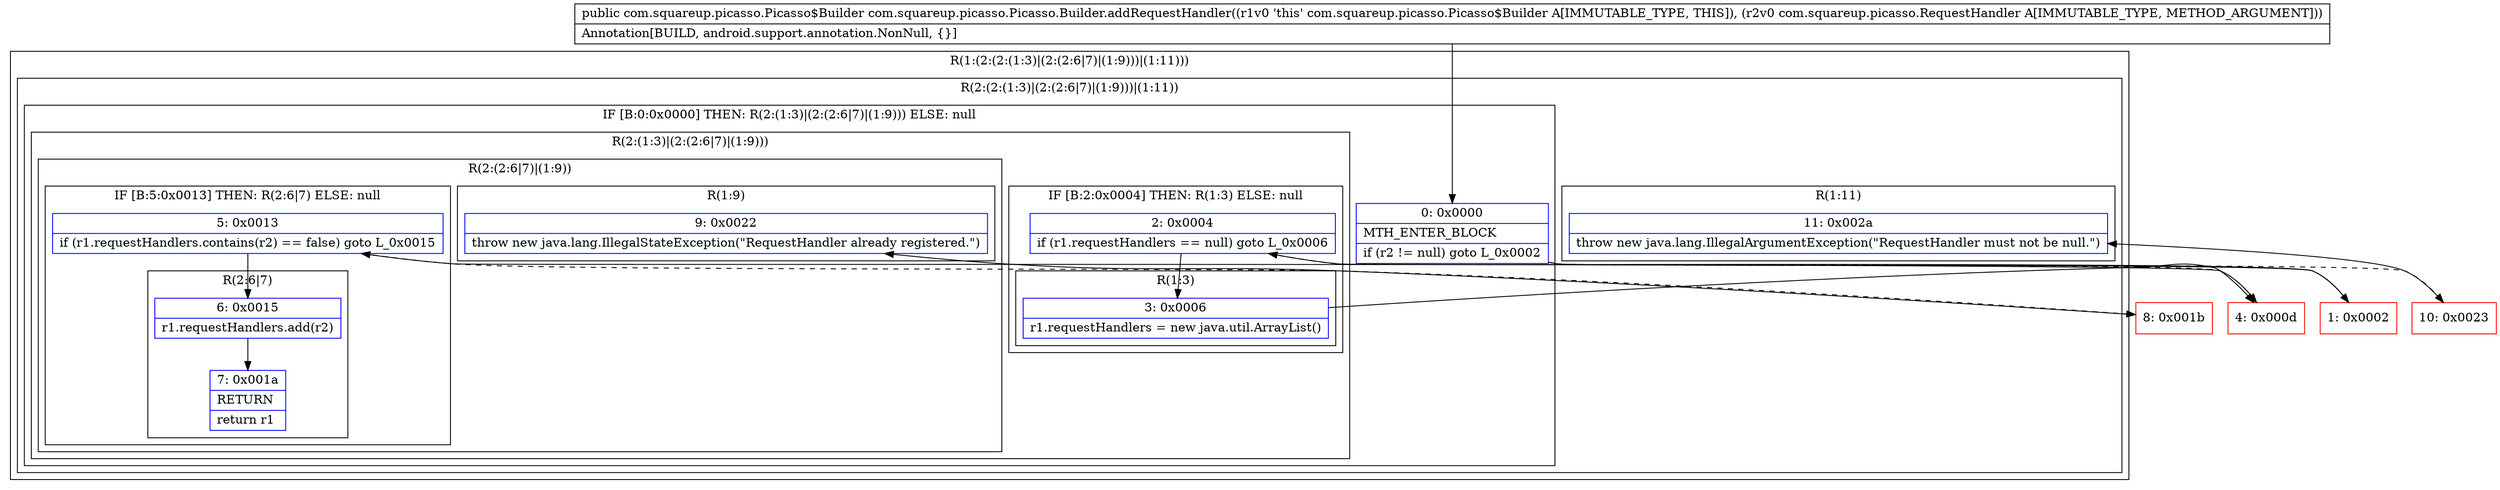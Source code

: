digraph "CFG forcom.squareup.picasso.Picasso.Builder.addRequestHandler(Lcom\/squareup\/picasso\/RequestHandler;)Lcom\/squareup\/picasso\/Picasso$Builder;" {
subgraph cluster_Region_1959658300 {
label = "R(1:(2:(2:(1:3)|(2:(2:6|7)|(1:9)))|(1:11)))";
node [shape=record,color=blue];
subgraph cluster_Region_964989660 {
label = "R(2:(2:(1:3)|(2:(2:6|7)|(1:9)))|(1:11))";
node [shape=record,color=blue];
subgraph cluster_IfRegion_1886750645 {
label = "IF [B:0:0x0000] THEN: R(2:(1:3)|(2:(2:6|7)|(1:9))) ELSE: null";
node [shape=record,color=blue];
Node_0 [shape=record,label="{0\:\ 0x0000|MTH_ENTER_BLOCK\l|if (r2 != null) goto L_0x0002\l}"];
subgraph cluster_Region_493735124 {
label = "R(2:(1:3)|(2:(2:6|7)|(1:9)))";
node [shape=record,color=blue];
subgraph cluster_IfRegion_431946662 {
label = "IF [B:2:0x0004] THEN: R(1:3) ELSE: null";
node [shape=record,color=blue];
Node_2 [shape=record,label="{2\:\ 0x0004|if (r1.requestHandlers == null) goto L_0x0006\l}"];
subgraph cluster_Region_78747711 {
label = "R(1:3)";
node [shape=record,color=blue];
Node_3 [shape=record,label="{3\:\ 0x0006|r1.requestHandlers = new java.util.ArrayList()\l}"];
}
}
subgraph cluster_Region_1487273779 {
label = "R(2:(2:6|7)|(1:9))";
node [shape=record,color=blue];
subgraph cluster_IfRegion_735941535 {
label = "IF [B:5:0x0013] THEN: R(2:6|7) ELSE: null";
node [shape=record,color=blue];
Node_5 [shape=record,label="{5\:\ 0x0013|if (r1.requestHandlers.contains(r2) == false) goto L_0x0015\l}"];
subgraph cluster_Region_1162886793 {
label = "R(2:6|7)";
node [shape=record,color=blue];
Node_6 [shape=record,label="{6\:\ 0x0015|r1.requestHandlers.add(r2)\l}"];
Node_7 [shape=record,label="{7\:\ 0x001a|RETURN\l|return r1\l}"];
}
}
subgraph cluster_Region_1302869628 {
label = "R(1:9)";
node [shape=record,color=blue];
Node_9 [shape=record,label="{9\:\ 0x0022|throw new java.lang.IllegalStateException(\"RequestHandler already registered.\")\l}"];
}
}
}
}
subgraph cluster_Region_981664925 {
label = "R(1:11)";
node [shape=record,color=blue];
Node_11 [shape=record,label="{11\:\ 0x002a|throw new java.lang.IllegalArgumentException(\"RequestHandler must not be null.\")\l}"];
}
}
}
Node_1 [shape=record,color=red,label="{1\:\ 0x0002}"];
Node_4 [shape=record,color=red,label="{4\:\ 0x000d}"];
Node_8 [shape=record,color=red,label="{8\:\ 0x001b}"];
Node_10 [shape=record,color=red,label="{10\:\ 0x0023}"];
MethodNode[shape=record,label="{public com.squareup.picasso.Picasso$Builder com.squareup.picasso.Picasso.Builder.addRequestHandler((r1v0 'this' com.squareup.picasso.Picasso$Builder A[IMMUTABLE_TYPE, THIS]), (r2v0 com.squareup.picasso.RequestHandler A[IMMUTABLE_TYPE, METHOD_ARGUMENT]))  | Annotation[BUILD, android.support.annotation.NonNull, \{\}]\l}"];
MethodNode -> Node_0;
Node_0 -> Node_1;
Node_0 -> Node_10[style=dashed];
Node_2 -> Node_3;
Node_2 -> Node_4[style=dashed];
Node_3 -> Node_4;
Node_5 -> Node_6;
Node_5 -> Node_8[style=dashed];
Node_6 -> Node_7;
Node_1 -> Node_2;
Node_4 -> Node_5;
Node_8 -> Node_9;
Node_10 -> Node_11;
}

